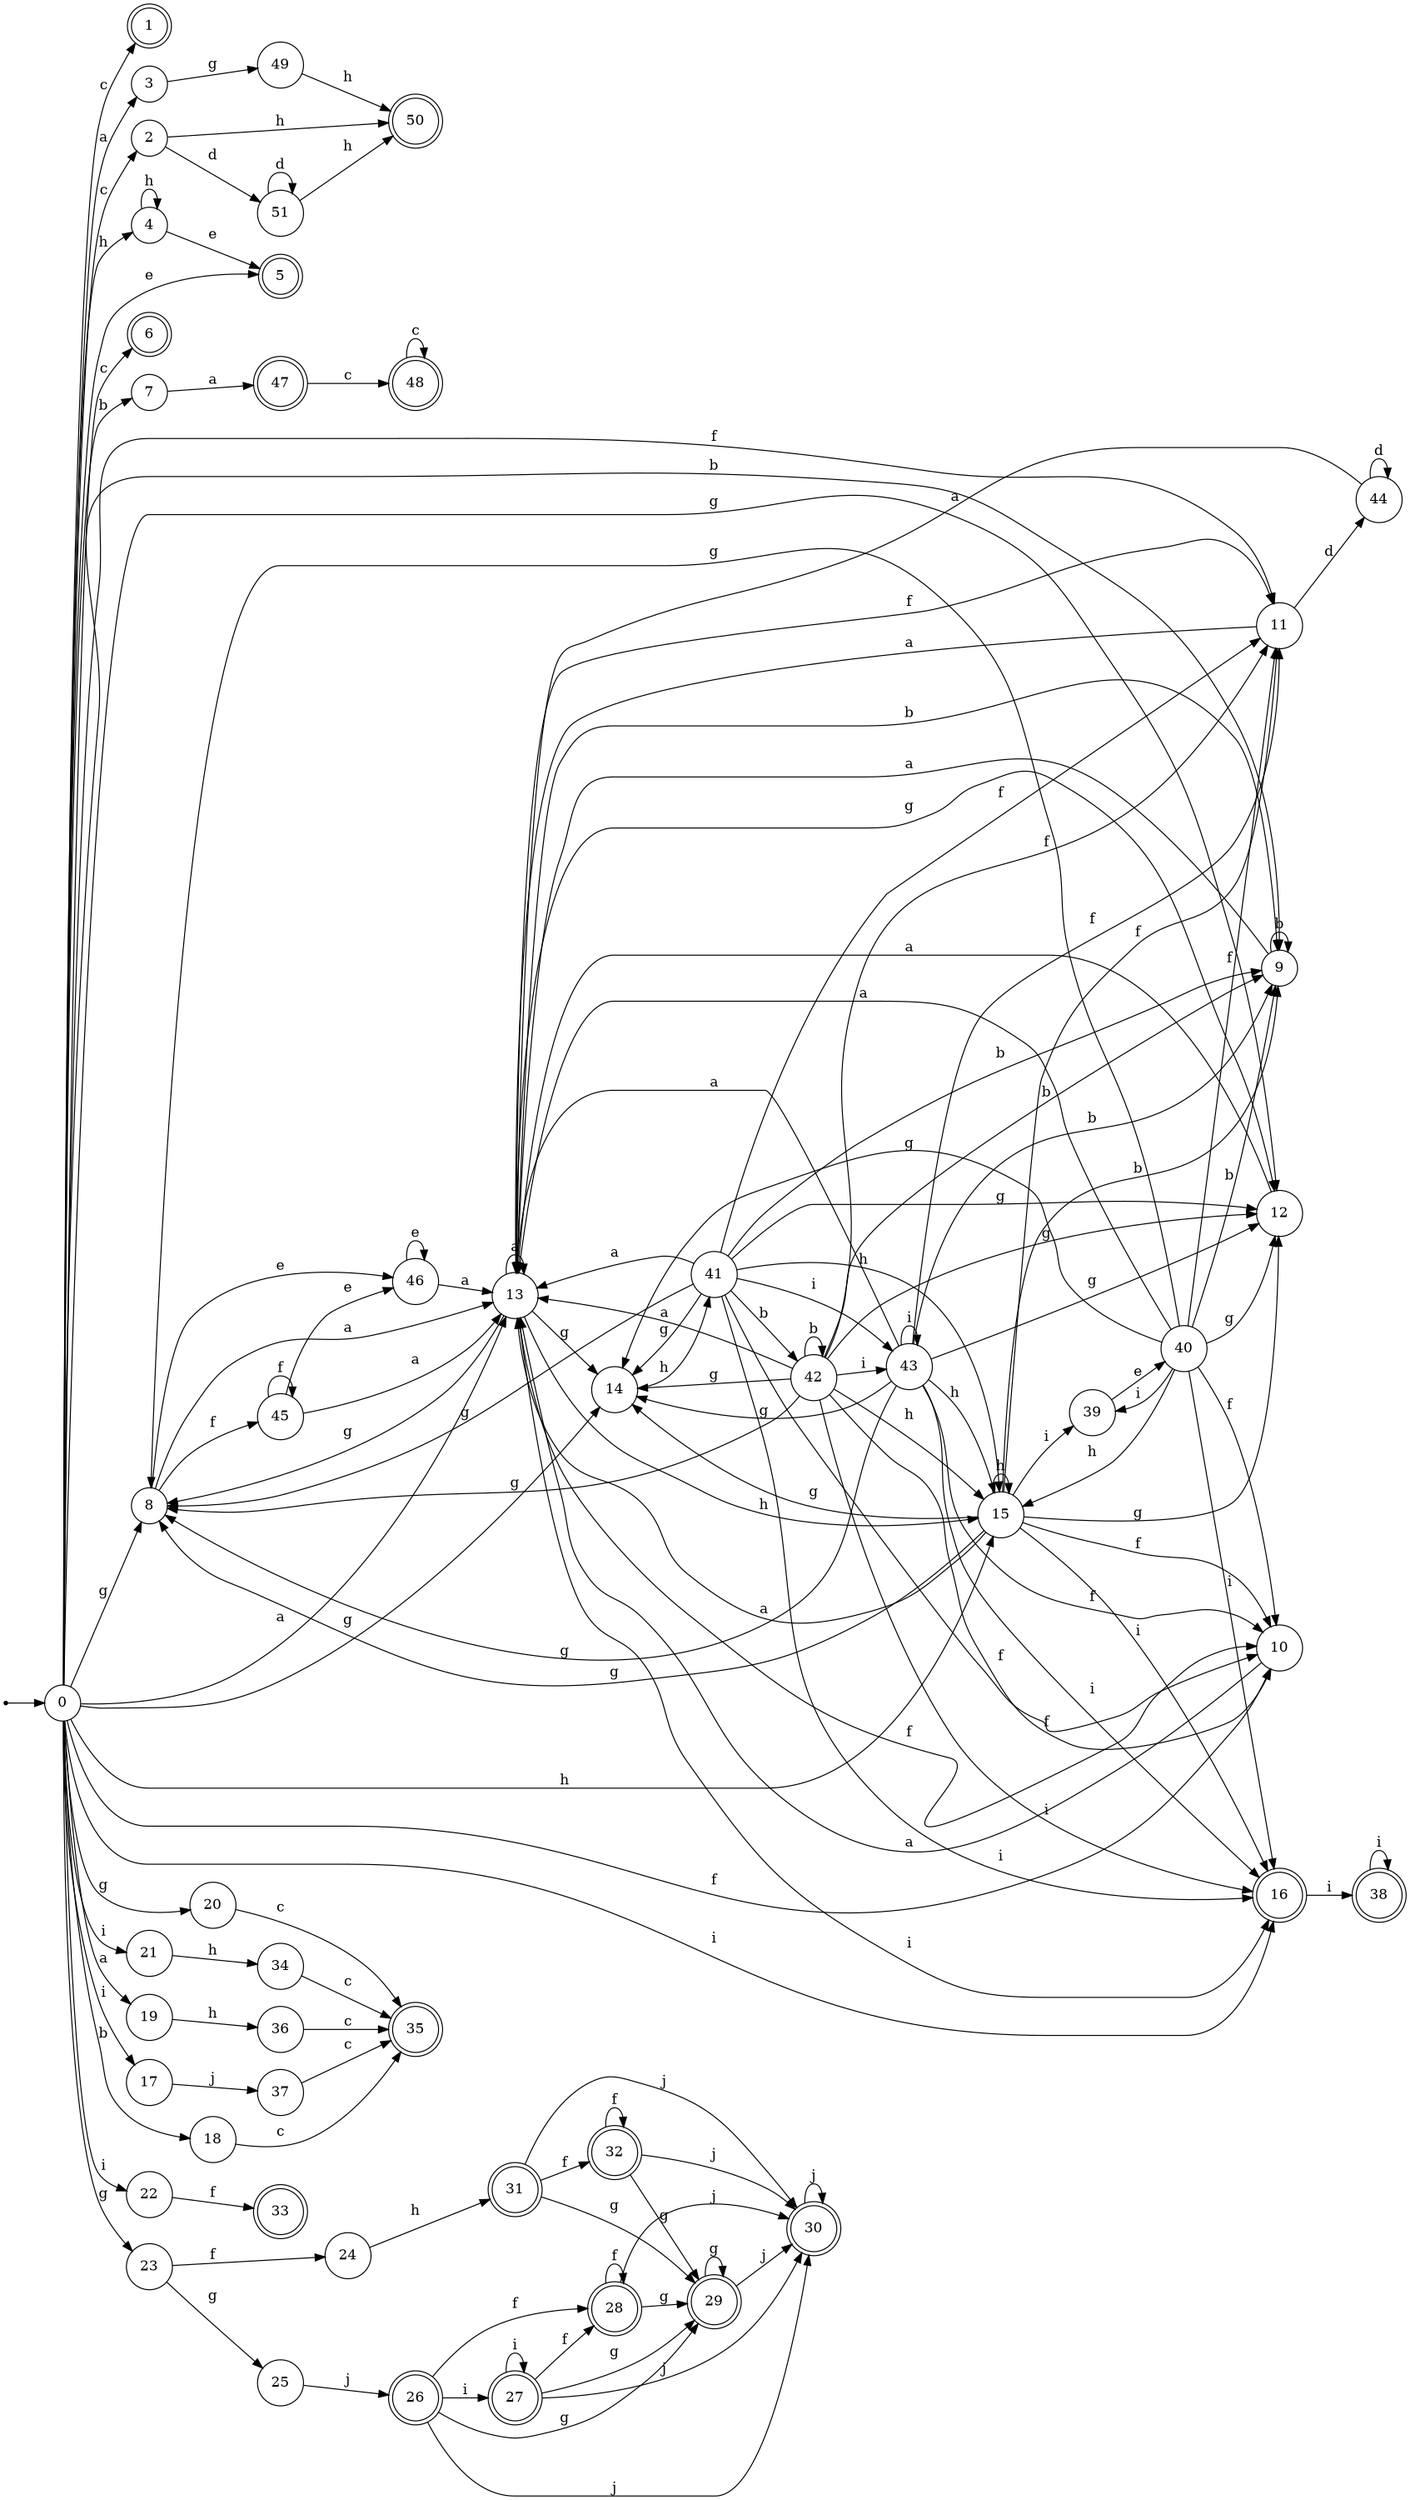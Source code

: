 digraph finite_state_machine {
rankdir=LR;
size="20,20";
node [shape = point]; "dummy0"
node [shape = circle]; "0";
"dummy0" -> "0";
node [shape = doublecircle]; "1";node [shape = circle]; "2";
node [shape = circle]; "3";
node [shape = circle]; "4";
node [shape = doublecircle]; "5";node [shape = doublecircle]; "6";node [shape = circle]; "7";
node [shape = circle]; "8";
node [shape = circle]; "9";
node [shape = circle]; "10";
node [shape = circle]; "11";
node [shape = circle]; "12";
node [shape = circle]; "13";
node [shape = circle]; "14";
node [shape = circle]; "15";
node [shape = doublecircle]; "16";node [shape = circle]; "17";
node [shape = circle]; "18";
node [shape = circle]; "19";
node [shape = circle]; "20";
node [shape = circle]; "21";
node [shape = circle]; "22";
node [shape = circle]; "23";
node [shape = circle]; "24";
node [shape = circle]; "25";
node [shape = doublecircle]; "26";node [shape = doublecircle]; "27";node [shape = doublecircle]; "28";node [shape = doublecircle]; "29";node [shape = doublecircle]; "30";node [shape = doublecircle]; "31";node [shape = doublecircle]; "32";node [shape = doublecircle]; "33";node [shape = circle]; "34";
node [shape = doublecircle]; "35";node [shape = circle]; "36";
node [shape = circle]; "37";
node [shape = doublecircle]; "38";node [shape = circle]; "39";
node [shape = circle]; "40";
node [shape = circle]; "41";
node [shape = circle]; "42";
node [shape = circle]; "43";
node [shape = circle]; "44";
node [shape = circle]; "45";
node [shape = circle]; "46";
node [shape = doublecircle]; "47";node [shape = doublecircle]; "48";node [shape = circle]; "49";
node [shape = doublecircle]; "50";node [shape = circle]; "51";
"0" -> "1" [label = "c"];
 "0" -> "2" [label = "c"];
 "0" -> "6" [label = "c"];
 "0" -> "19" [label = "a"];
 "0" -> "3" [label = "a"];
 "0" -> "13" [label = "a"];
 "0" -> "4" [label = "h"];
 "0" -> "15" [label = "h"];
 "0" -> "5" [label = "e"];
 "0" -> "9" [label = "b"];
 "0" -> "18" [label = "b"];
 "0" -> "7" [label = "b"];
 "0" -> "20" [label = "g"];
 "0" -> "23" [label = "g"];
 "0" -> "8" [label = "g"];
 "0" -> "12" [label = "g"];
 "0" -> "14" [label = "g"];
 "0" -> "10" [label = "f"];
 "0" -> "11" [label = "f"];
 "0" -> "16" [label = "i"];
 "0" -> "17" [label = "i"];
 "0" -> "21" [label = "i"];
 "0" -> "22" [label = "i"];
 "23" -> "24" [label = "f"];
 "23" -> "25" [label = "g"];
 "25" -> "26" [label = "j"];
 "26" -> "27" [label = "i"];
 "26" -> "28" [label = "f"];
 "26" -> "29" [label = "g"];
 "26" -> "30" [label = "j"];
 "30" -> "30" [label = "j"];
 "29" -> "29" [label = "g"];
 "29" -> "30" [label = "j"];
 "28" -> "28" [label = "f"];
 "28" -> "29" [label = "g"];
 "28" -> "30" [label = "j"];
 "27" -> "27" [label = "i"];
 "27" -> "28" [label = "f"];
 "27" -> "29" [label = "g"];
 "27" -> "30" [label = "j"];
 "24" -> "31" [label = "h"];
 "31" -> "32" [label = "f"];
 "31" -> "29" [label = "g"];
 "31" -> "30" [label = "j"];
 "32" -> "32" [label = "f"];
 "32" -> "29" [label = "g"];
 "32" -> "30" [label = "j"];
 "22" -> "33" [label = "f"];
 "21" -> "34" [label = "h"];
 "34" -> "35" [label = "c"];
 "20" -> "35" [label = "c"];
 "19" -> "36" [label = "h"];
 "36" -> "35" [label = "c"];
 "18" -> "35" [label = "c"];
 "17" -> "37" [label = "j"];
 "37" -> "35" [label = "c"];
 "16" -> "38" [label = "i"];
 "38" -> "38" [label = "i"];
 "15" -> "15" [label = "h"];
 "15" -> "16" [label = "i"];
 "15" -> "39" [label = "i"];
 "15" -> "8" [label = "g"];
 "15" -> "12" [label = "g"];
 "15" -> "14" [label = "g"];
 "15" -> "9" [label = "b"];
 "15" -> "10" [label = "f"];
 "15" -> "11" [label = "f"];
 "15" -> "13" [label = "a"];
 "39" -> "40" [label = "e"];
 "40" -> "16" [label = "i"];
 "40" -> "39" [label = "i"];
 "40" -> "15" [label = "h"];
 "40" -> "8" [label = "g"];
 "40" -> "12" [label = "g"];
 "40" -> "14" [label = "g"];
 "40" -> "9" [label = "b"];
 "40" -> "10" [label = "f"];
 "40" -> "11" [label = "f"];
 "40" -> "13" [label = "a"];
 "14" -> "41" [label = "h"];
 "41" -> "8" [label = "g"];
 "41" -> "12" [label = "g"];
 "41" -> "14" [label = "g"];
 "41" -> "9" [label = "b"];
 "41" -> "42" [label = "b"];
 "41" -> "16" [label = "i"];
 "41" -> "43" [label = "i"];
 "41" -> "10" [label = "f"];
 "41" -> "11" [label = "f"];
 "41" -> "13" [label = "a"];
 "41" -> "15" [label = "h"];
 "43" -> "16" [label = "i"];
 "43" -> "43" [label = "i"];
 "43" -> "8" [label = "g"];
 "43" -> "12" [label = "g"];
 "43" -> "14" [label = "g"];
 "43" -> "9" [label = "b"];
 "43" -> "10" [label = "f"];
 "43" -> "11" [label = "f"];
 "43" -> "13" [label = "a"];
 "43" -> "15" [label = "h"];
 "42" -> "9" [label = "b"];
 "42" -> "42" [label = "b"];
 "42" -> "8" [label = "g"];
 "42" -> "12" [label = "g"];
 "42" -> "14" [label = "g"];
 "42" -> "16" [label = "i"];
 "42" -> "43" [label = "i"];
 "42" -> "10" [label = "f"];
 "42" -> "11" [label = "f"];
 "42" -> "13" [label = "a"];
 "42" -> "15" [label = "h"];
 "13" -> "13" [label = "a"];
 "13" -> "8" [label = "g"];
 "13" -> "12" [label = "g"];
 "13" -> "14" [label = "g"];
 "13" -> "9" [label = "b"];
 "13" -> "10" [label = "f"];
 "13" -> "11" [label = "f"];
 "13" -> "15" [label = "h"];
 "13" -> "16" [label = "i"];
 "12" -> "13" [label = "a"];
 "11" -> "44" [label = "d"];
 "11" -> "13" [label = "a"];
 "44" -> "44" [label = "d"];
 "44" -> "13" [label = "a"];
 "10" -> "13" [label = "a"];
 "9" -> "9" [label = "b"];
 "9" -> "13" [label = "a"];
 "8" -> "45" [label = "f"];
 "8" -> "46" [label = "e"];
 "8" -> "13" [label = "a"];
 "46" -> "46" [label = "e"];
 "46" -> "13" [label = "a"];
 "45" -> "45" [label = "f"];
 "45" -> "46" [label = "e"];
 "45" -> "13" [label = "a"];
 "7" -> "47" [label = "a"];
 "47" -> "48" [label = "c"];
 "48" -> "48" [label = "c"];
 "4" -> "4" [label = "h"];
 "4" -> "5" [label = "e"];
 "3" -> "49" [label = "g"];
 "49" -> "50" [label = "h"];
 "2" -> "51" [label = "d"];
 "2" -> "50" [label = "h"];
 "51" -> "51" [label = "d"];
 "51" -> "50" [label = "h"];
 }
